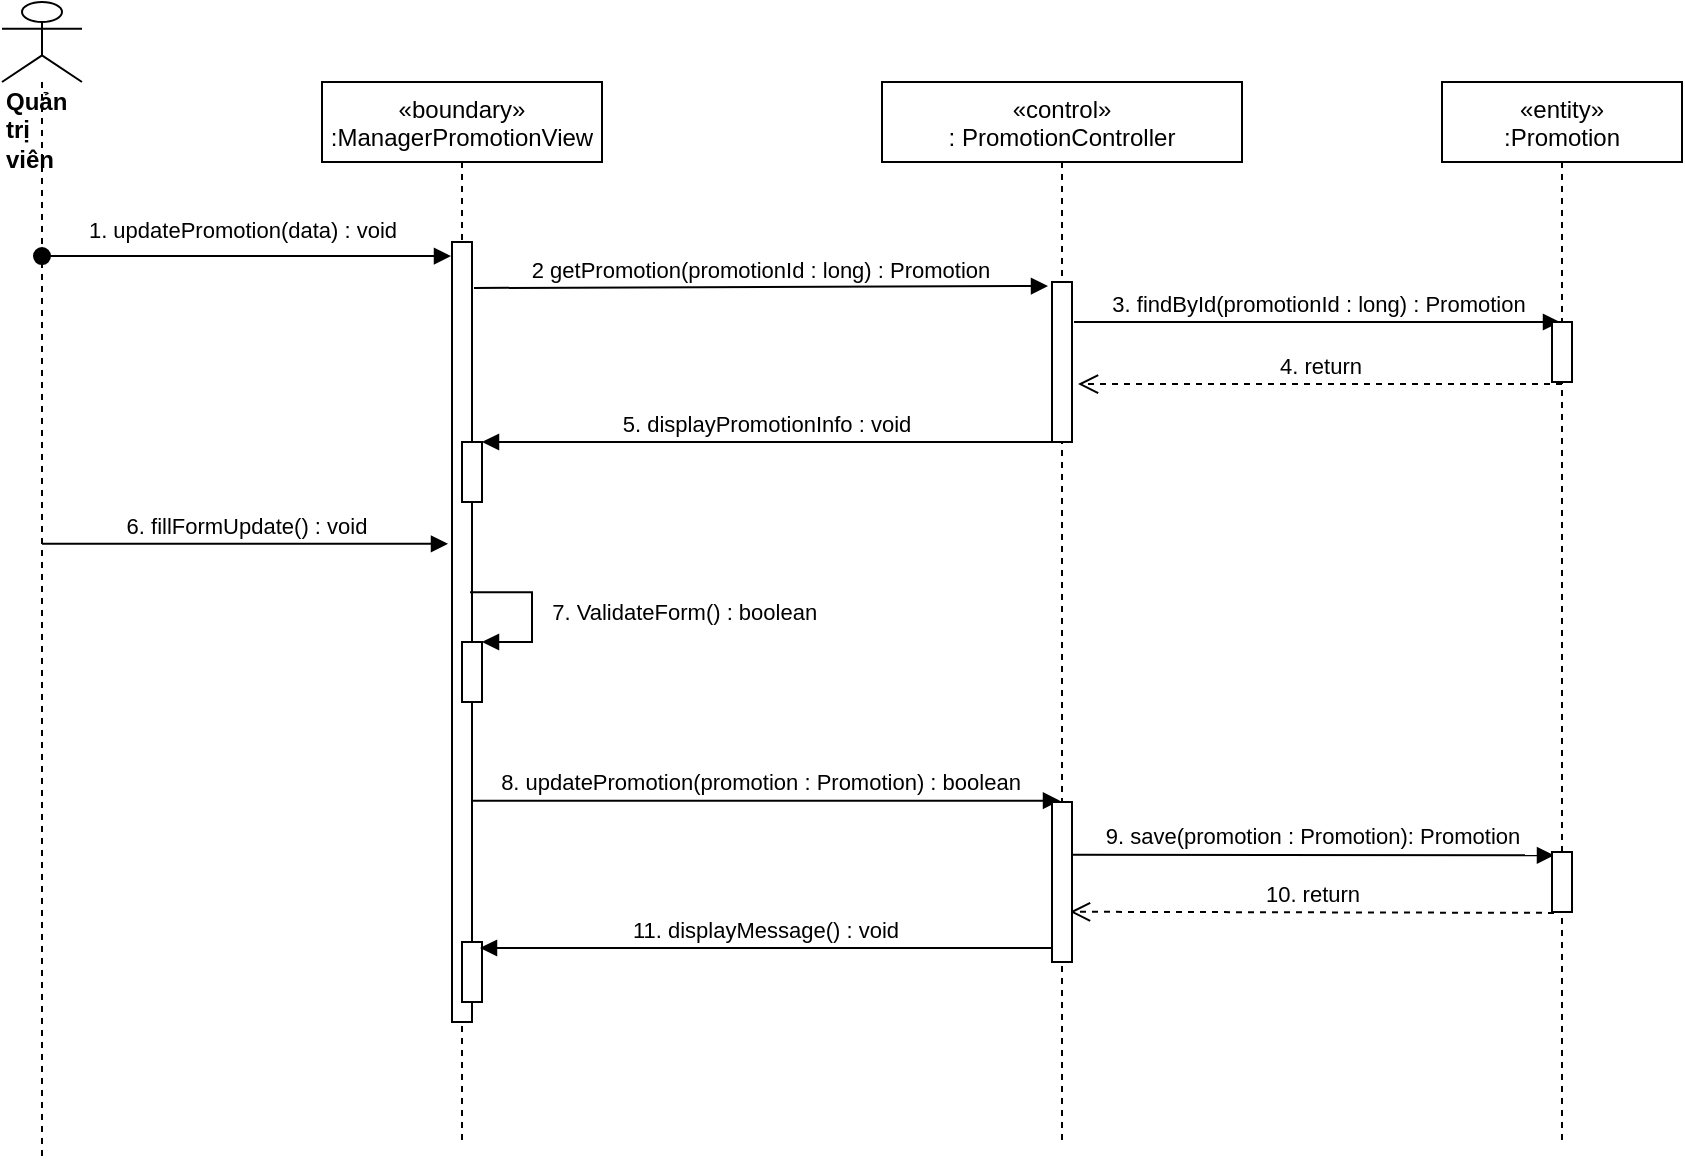 <mxfile version="14.7.0" type="device"><diagram id="kgpKYQtTHZ0yAKxKKP6v" name="Page-1"><mxGraphModel dx="1108" dy="425" grid="1" gridSize="10" guides="1" tooltips="1" connect="1" arrows="1" fold="1" page="1" pageScale="1" pageWidth="850" pageHeight="1100" math="0" shadow="0"><root><mxCell id="0"/><mxCell id="1" parent="0"/><mxCell id="mABEAlpKldbSvnv6OW6M-1" value="«boundary»&#10;:ManagerPromotionView" style="shape=umlLifeline;perimeter=lifelinePerimeter;container=1;collapsible=0;recursiveResize=0;rounded=0;shadow=0;strokeWidth=1;" parent="1" vertex="1"><mxGeometry x="230" y="80" width="140" height="530" as="geometry"/></mxCell><mxCell id="mABEAlpKldbSvnv6OW6M-2" value="" style="points=[];perimeter=orthogonalPerimeter;rounded=0;shadow=0;strokeWidth=1;" parent="mABEAlpKldbSvnv6OW6M-1" vertex="1"><mxGeometry x="65" y="80" width="10" height="390" as="geometry"/></mxCell><mxCell id="mABEAlpKldbSvnv6OW6M-3" value="" style="html=1;points=[];perimeter=orthogonalPerimeter;" parent="mABEAlpKldbSvnv6OW6M-1" vertex="1"><mxGeometry x="70" y="430" width="10" height="30" as="geometry"/></mxCell><mxCell id="mABEAlpKldbSvnv6OW6M-4" value="«control»&#10;: PromotionController" style="shape=umlLifeline;perimeter=lifelinePerimeter;container=1;collapsible=0;recursiveResize=0;rounded=0;shadow=0;strokeWidth=1;" parent="1" vertex="1"><mxGeometry x="510" y="80" width="180" height="530" as="geometry"/></mxCell><mxCell id="mABEAlpKldbSvnv6OW6M-6" value="&lt;div&gt;&lt;b&gt;Quản trị viên&lt;/b&gt;&lt;/div&gt;" style="shape=umlLifeline;participant=umlActor;perimeter=lifelinePerimeter;whiteSpace=wrap;html=1;container=1;collapsible=0;recursiveResize=0;verticalAlign=top;spacingTop=36;outlineConnect=0;align=left;size=40;" parent="1" vertex="1"><mxGeometry x="70" y="40" width="40" height="580" as="geometry"/></mxCell><mxCell id="mABEAlpKldbSvnv6OW6M-7" value="1. updatePromotion(data) : void" style="verticalAlign=bottom;startArrow=oval;endArrow=block;startSize=8;shadow=0;strokeWidth=1;entryX=-0.05;entryY=0.018;entryDx=0;entryDy=0;entryPerimeter=0;" parent="1" source="mABEAlpKldbSvnv6OW6M-6" target="mABEAlpKldbSvnv6OW6M-2" edge="1"><mxGeometry x="-0.019" y="4" relative="1" as="geometry"><mxPoint x="100" y="170" as="sourcePoint"/><mxPoint as="offset"/></mxGeometry></mxCell><mxCell id="mABEAlpKldbSvnv6OW6M-10" value="8. updatePromotion(promotion : Promotion) : boolean" style="html=1;verticalAlign=bottom;endArrow=block;entryX=0.4;entryY=-0.008;entryDx=0;entryDy=0;entryPerimeter=0;" parent="1" source="mABEAlpKldbSvnv6OW6M-2" target="mABEAlpKldbSvnv6OW6M-5" edge="1"><mxGeometry x="-0.021" width="80" relative="1" as="geometry"><mxPoint x="320" y="248" as="sourcePoint"/><mxPoint x="540" y="345" as="targetPoint"/><mxPoint as="offset"/></mxGeometry></mxCell><mxCell id="mABEAlpKldbSvnv6OW6M-14" value="11. displayMessage() : void" style="verticalAlign=bottom;endArrow=block;shadow=0;strokeWidth=1;entryX=0.9;entryY=0.1;entryDx=0;entryDy=0;entryPerimeter=0;" parent="1" source="mABEAlpKldbSvnv6OW6M-5" target="mABEAlpKldbSvnv6OW6M-3" edge="1"><mxGeometry relative="1" as="geometry"><mxPoint x="550" y="319" as="sourcePoint"/><mxPoint x="340" y="319" as="targetPoint"/></mxGeometry></mxCell><mxCell id="mABEAlpKldbSvnv6OW6M-15" value="«entity»&#10;:Promotion" style="shape=umlLifeline;perimeter=lifelinePerimeter;container=1;collapsible=0;recursiveResize=0;rounded=0;shadow=0;strokeWidth=1;" parent="1" vertex="1"><mxGeometry x="790" y="80" width="120" height="530" as="geometry"/></mxCell><mxCell id="mABEAlpKldbSvnv6OW6M-17" value="9. save(promotion : Promotion): Promotion" style="html=1;verticalAlign=bottom;endArrow=block;entryX=0.1;entryY=0.055;entryDx=0;entryDy=0;entryPerimeter=0;exitX=0.9;exitY=0.329;exitDx=0;exitDy=0;exitPerimeter=0;" parent="1" source="mABEAlpKldbSvnv6OW6M-5" target="mABEAlpKldbSvnv6OW6M-16" edge="1"><mxGeometry width="80" relative="1" as="geometry"><mxPoint x="620" y="462" as="sourcePoint"/><mxPoint x="1010" y="239" as="targetPoint"/></mxGeometry></mxCell><mxCell id="mABEAlpKldbSvnv6OW6M-18" value="10. return" style="html=1;verticalAlign=bottom;endArrow=open;dashed=1;endSize=8;exitX=0.1;exitY=1.015;exitDx=0;exitDy=0;exitPerimeter=0;entryX=0.9;entryY=0.686;entryDx=0;entryDy=0;entryPerimeter=0;" parent="1" source="mABEAlpKldbSvnv6OW6M-16" target="mABEAlpKldbSvnv6OW6M-5" edge="1"><mxGeometry relative="1" as="geometry"><mxPoint x="790" y="300" as="sourcePoint"/><mxPoint x="630" y="490" as="targetPoint"/></mxGeometry></mxCell><mxCell id="mABEAlpKldbSvnv6OW6M-5" value="" style="points=[];perimeter=orthogonalPerimeter;rounded=0;shadow=0;strokeWidth=1;" parent="1" vertex="1"><mxGeometry x="595" y="440" width="10" height="80" as="geometry"/></mxCell><mxCell id="mABEAlpKldbSvnv6OW6M-16" value="" style="points=[];perimeter=orthogonalPerimeter;rounded=0;shadow=0;strokeWidth=1;" parent="1" vertex="1"><mxGeometry x="845" y="465" width="10" height="30" as="geometry"/></mxCell><mxCell id="mABEAlpKldbSvnv6OW6M-20" value="2 getPromotion(promotionId : long) : Promotion" style="html=1;verticalAlign=bottom;endArrow=block;entryX=-0.2;entryY=0.025;entryDx=0;entryDy=0;entryPerimeter=0;" parent="1" target="mABEAlpKldbSvnv6OW6M-21" edge="1"><mxGeometry width="80" relative="1" as="geometry"><mxPoint x="306" y="183" as="sourcePoint"/><mxPoint x="490" y="220" as="targetPoint"/></mxGeometry></mxCell><mxCell id="mABEAlpKldbSvnv6OW6M-21" value="" style="html=1;points=[];perimeter=orthogonalPerimeter;" parent="1" vertex="1"><mxGeometry x="595" y="180" width="10" height="80" as="geometry"/></mxCell><mxCell id="mABEAlpKldbSvnv6OW6M-24" value="3. findById(promotionId : long) : Promotion" style="html=1;verticalAlign=bottom;endArrow=block;entryX=0.4;entryY=0;entryDx=0;entryDy=0;entryPerimeter=0;" parent="1" target="mABEAlpKldbSvnv6OW6M-25" edge="1"><mxGeometry width="80" relative="1" as="geometry"><mxPoint x="606" y="200" as="sourcePoint"/><mxPoint x="1120" y="240" as="targetPoint"/></mxGeometry></mxCell><mxCell id="mABEAlpKldbSvnv6OW6M-25" value="" style="html=1;points=[];perimeter=orthogonalPerimeter;" parent="1" vertex="1"><mxGeometry x="845" y="200" width="10" height="30" as="geometry"/></mxCell><mxCell id="mABEAlpKldbSvnv6OW6M-26" value="4. return" style="html=1;verticalAlign=bottom;endArrow=open;dashed=1;endSize=8;exitX=0.5;exitY=1.033;exitDx=0;exitDy=0;exitPerimeter=0;entryX=1.3;entryY=0.638;entryDx=0;entryDy=0;entryPerimeter=0;" parent="1" source="mABEAlpKldbSvnv6OW6M-25" target="mABEAlpKldbSvnv6OW6M-21" edge="1"><mxGeometry relative="1" as="geometry"><mxPoint x="1110" y="272" as="sourcePoint"/><mxPoint x="890" y="249.98" as="targetPoint"/></mxGeometry></mxCell><mxCell id="mABEAlpKldbSvnv6OW6M-30" value="5. displayPromotionInfo : void" style="verticalAlign=bottom;endArrow=block;shadow=0;strokeWidth=1;" parent="1" source="mABEAlpKldbSvnv6OW6M-21" target="mABEAlpKldbSvnv6OW6M-31" edge="1"><mxGeometry relative="1" as="geometry"><mxPoint x="570" y="260" as="sourcePoint"/><mxPoint x="370" y="293" as="targetPoint"/></mxGeometry></mxCell><mxCell id="mABEAlpKldbSvnv6OW6M-31" value="" style="html=1;points=[];perimeter=orthogonalPerimeter;" parent="1" vertex="1"><mxGeometry x="300" y="260" width="10" height="30" as="geometry"/></mxCell><mxCell id="mABEAlpKldbSvnv6OW6M-32" value="6. fillFormUpdate() : void" style="html=1;verticalAlign=bottom;endArrow=block;entryX=-0.2;entryY=0.387;entryDx=0;entryDy=0;entryPerimeter=0;" parent="1" source="mABEAlpKldbSvnv6OW6M-6" target="mABEAlpKldbSvnv6OW6M-2" edge="1"><mxGeometry width="80" relative="1" as="geometry"><mxPoint x="400" y="320" as="sourcePoint"/><mxPoint x="260" y="345" as="targetPoint"/></mxGeometry></mxCell><mxCell id="mABEAlpKldbSvnv6OW6M-35" value="" style="html=1;points=[];perimeter=orthogonalPerimeter;" parent="1" vertex="1"><mxGeometry x="300" y="360" width="10" height="30" as="geometry"/></mxCell><mxCell id="mABEAlpKldbSvnv6OW6M-36" value="&amp;nbsp; 7. ValidateForm() : boolean" style="edgeStyle=orthogonalEdgeStyle;html=1;align=left;spacingLeft=2;endArrow=block;rounded=0;entryX=1;entryY=0;exitX=0.9;exitY=0.449;exitDx=0;exitDy=0;exitPerimeter=0;" parent="1" source="mABEAlpKldbSvnv6OW6M-2" target="mABEAlpKldbSvnv6OW6M-35" edge="1"><mxGeometry relative="1" as="geometry"><mxPoint x="305" y="360" as="sourcePoint"/><Array as="points"><mxPoint x="335" y="335"/><mxPoint x="335" y="360"/></Array></mxGeometry></mxCell></root></mxGraphModel></diagram></mxfile>